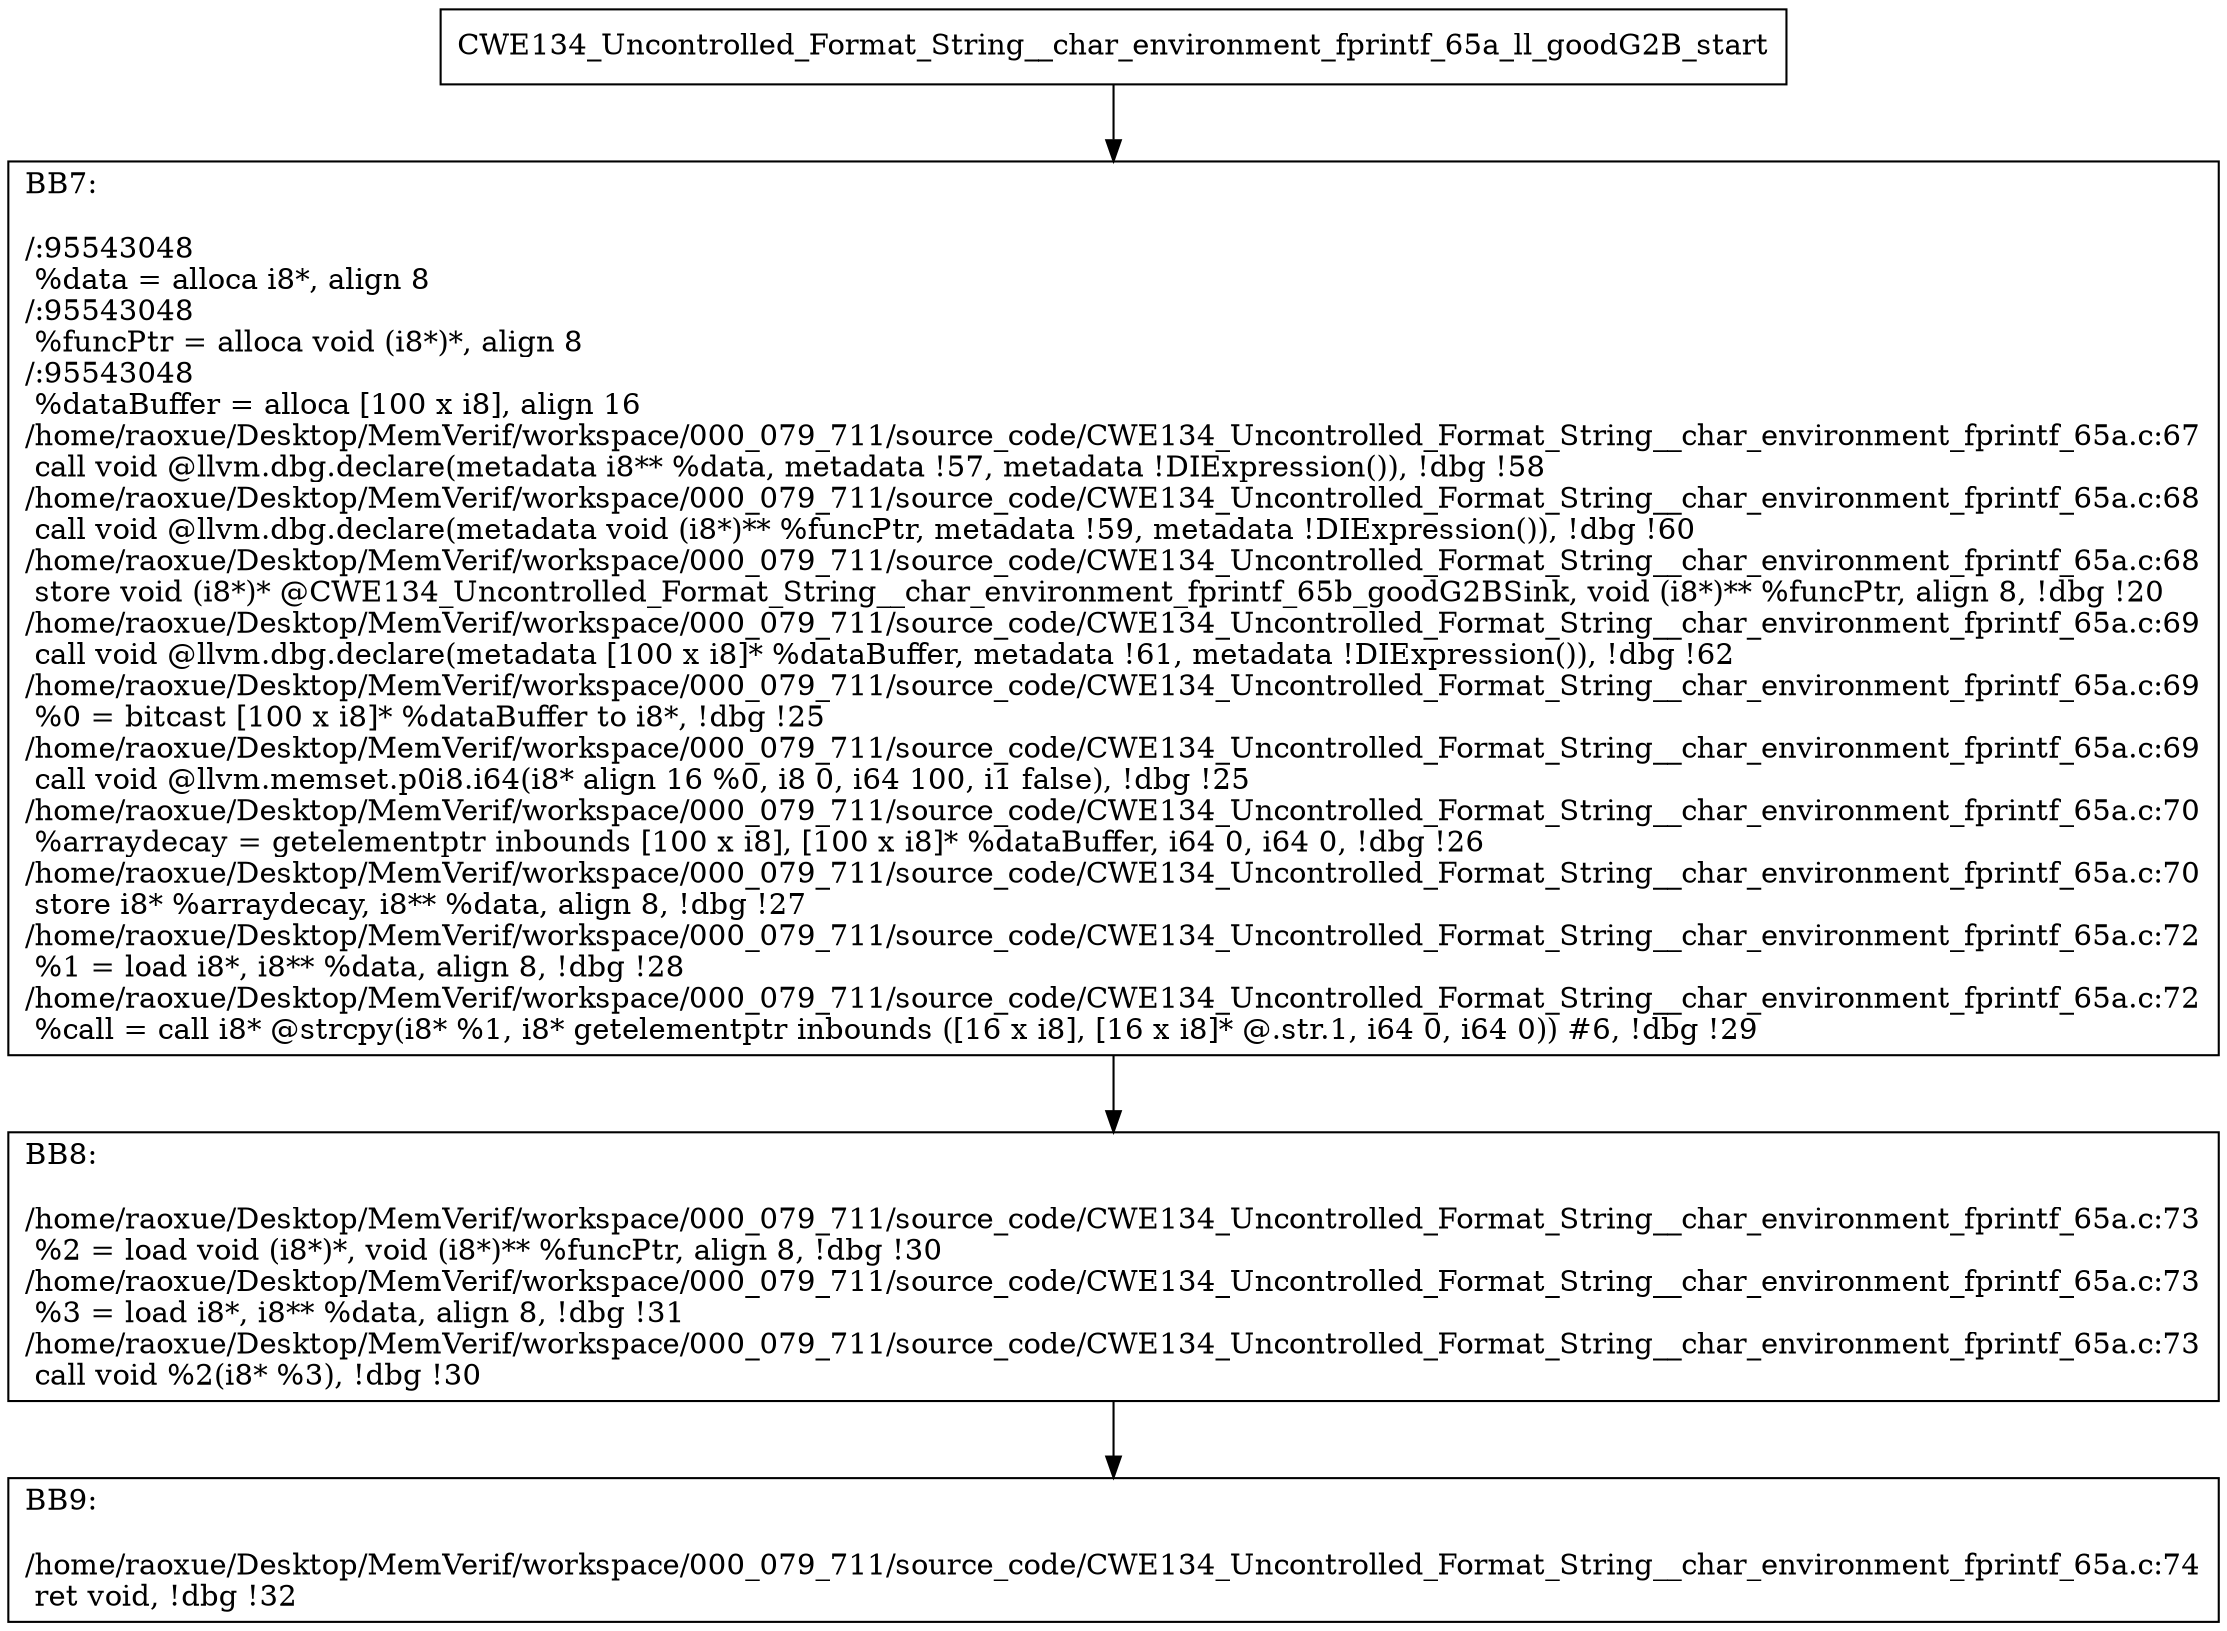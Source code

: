 digraph "CFG for'CWE134_Uncontrolled_Format_String__char_environment_fprintf_65a_ll_goodG2B' function" {
	BBCWE134_Uncontrolled_Format_String__char_environment_fprintf_65a_ll_goodG2B_start[shape=record,label="{CWE134_Uncontrolled_Format_String__char_environment_fprintf_65a_ll_goodG2B_start}"];
	BBCWE134_Uncontrolled_Format_String__char_environment_fprintf_65a_ll_goodG2B_start-> CWE134_Uncontrolled_Format_String__char_environment_fprintf_65a_ll_goodG2BBB7;
	CWE134_Uncontrolled_Format_String__char_environment_fprintf_65a_ll_goodG2BBB7 [shape=record, label="{BB7:\l\l/:95543048\l
  %data = alloca i8*, align 8\l
/:95543048\l
  %funcPtr = alloca void (i8*)*, align 8\l
/:95543048\l
  %dataBuffer = alloca [100 x i8], align 16\l
/home/raoxue/Desktop/MemVerif/workspace/000_079_711/source_code/CWE134_Uncontrolled_Format_String__char_environment_fprintf_65a.c:67\l
  call void @llvm.dbg.declare(metadata i8** %data, metadata !57, metadata !DIExpression()), !dbg !58\l
/home/raoxue/Desktop/MemVerif/workspace/000_079_711/source_code/CWE134_Uncontrolled_Format_String__char_environment_fprintf_65a.c:68\l
  call void @llvm.dbg.declare(metadata void (i8*)** %funcPtr, metadata !59, metadata !DIExpression()), !dbg !60\l
/home/raoxue/Desktop/MemVerif/workspace/000_079_711/source_code/CWE134_Uncontrolled_Format_String__char_environment_fprintf_65a.c:68\l
  store void (i8*)* @CWE134_Uncontrolled_Format_String__char_environment_fprintf_65b_goodG2BSink, void (i8*)** %funcPtr, align 8, !dbg !20\l
/home/raoxue/Desktop/MemVerif/workspace/000_079_711/source_code/CWE134_Uncontrolled_Format_String__char_environment_fprintf_65a.c:69\l
  call void @llvm.dbg.declare(metadata [100 x i8]* %dataBuffer, metadata !61, metadata !DIExpression()), !dbg !62\l
/home/raoxue/Desktop/MemVerif/workspace/000_079_711/source_code/CWE134_Uncontrolled_Format_String__char_environment_fprintf_65a.c:69\l
  %0 = bitcast [100 x i8]* %dataBuffer to i8*, !dbg !25\l
/home/raoxue/Desktop/MemVerif/workspace/000_079_711/source_code/CWE134_Uncontrolled_Format_String__char_environment_fprintf_65a.c:69\l
  call void @llvm.memset.p0i8.i64(i8* align 16 %0, i8 0, i64 100, i1 false), !dbg !25\l
/home/raoxue/Desktop/MemVerif/workspace/000_079_711/source_code/CWE134_Uncontrolled_Format_String__char_environment_fprintf_65a.c:70\l
  %arraydecay = getelementptr inbounds [100 x i8], [100 x i8]* %dataBuffer, i64 0, i64 0, !dbg !26\l
/home/raoxue/Desktop/MemVerif/workspace/000_079_711/source_code/CWE134_Uncontrolled_Format_String__char_environment_fprintf_65a.c:70\l
  store i8* %arraydecay, i8** %data, align 8, !dbg !27\l
/home/raoxue/Desktop/MemVerif/workspace/000_079_711/source_code/CWE134_Uncontrolled_Format_String__char_environment_fprintf_65a.c:72\l
  %1 = load i8*, i8** %data, align 8, !dbg !28\l
/home/raoxue/Desktop/MemVerif/workspace/000_079_711/source_code/CWE134_Uncontrolled_Format_String__char_environment_fprintf_65a.c:72\l
  %call = call i8* @strcpy(i8* %1, i8* getelementptr inbounds ([16 x i8], [16 x i8]* @.str.1, i64 0, i64 0)) #6, !dbg !29\l
}"];
	CWE134_Uncontrolled_Format_String__char_environment_fprintf_65a_ll_goodG2BBB7-> CWE134_Uncontrolled_Format_String__char_environment_fprintf_65a_ll_goodG2BBB8;
	CWE134_Uncontrolled_Format_String__char_environment_fprintf_65a_ll_goodG2BBB8 [shape=record, label="{BB8:\l\l/home/raoxue/Desktop/MemVerif/workspace/000_079_711/source_code/CWE134_Uncontrolled_Format_String__char_environment_fprintf_65a.c:73\l
  %2 = load void (i8*)*, void (i8*)** %funcPtr, align 8, !dbg !30\l
/home/raoxue/Desktop/MemVerif/workspace/000_079_711/source_code/CWE134_Uncontrolled_Format_String__char_environment_fprintf_65a.c:73\l
  %3 = load i8*, i8** %data, align 8, !dbg !31\l
/home/raoxue/Desktop/MemVerif/workspace/000_079_711/source_code/CWE134_Uncontrolled_Format_String__char_environment_fprintf_65a.c:73\l
  call void %2(i8* %3), !dbg !30\l
}"];
	CWE134_Uncontrolled_Format_String__char_environment_fprintf_65a_ll_goodG2BBB8-> CWE134_Uncontrolled_Format_String__char_environment_fprintf_65a_ll_goodG2BBB9;
	CWE134_Uncontrolled_Format_String__char_environment_fprintf_65a_ll_goodG2BBB9 [shape=record, label="{BB9:\l\l/home/raoxue/Desktop/MemVerif/workspace/000_079_711/source_code/CWE134_Uncontrolled_Format_String__char_environment_fprintf_65a.c:74\l
  ret void, !dbg !32\l
}"];
}
